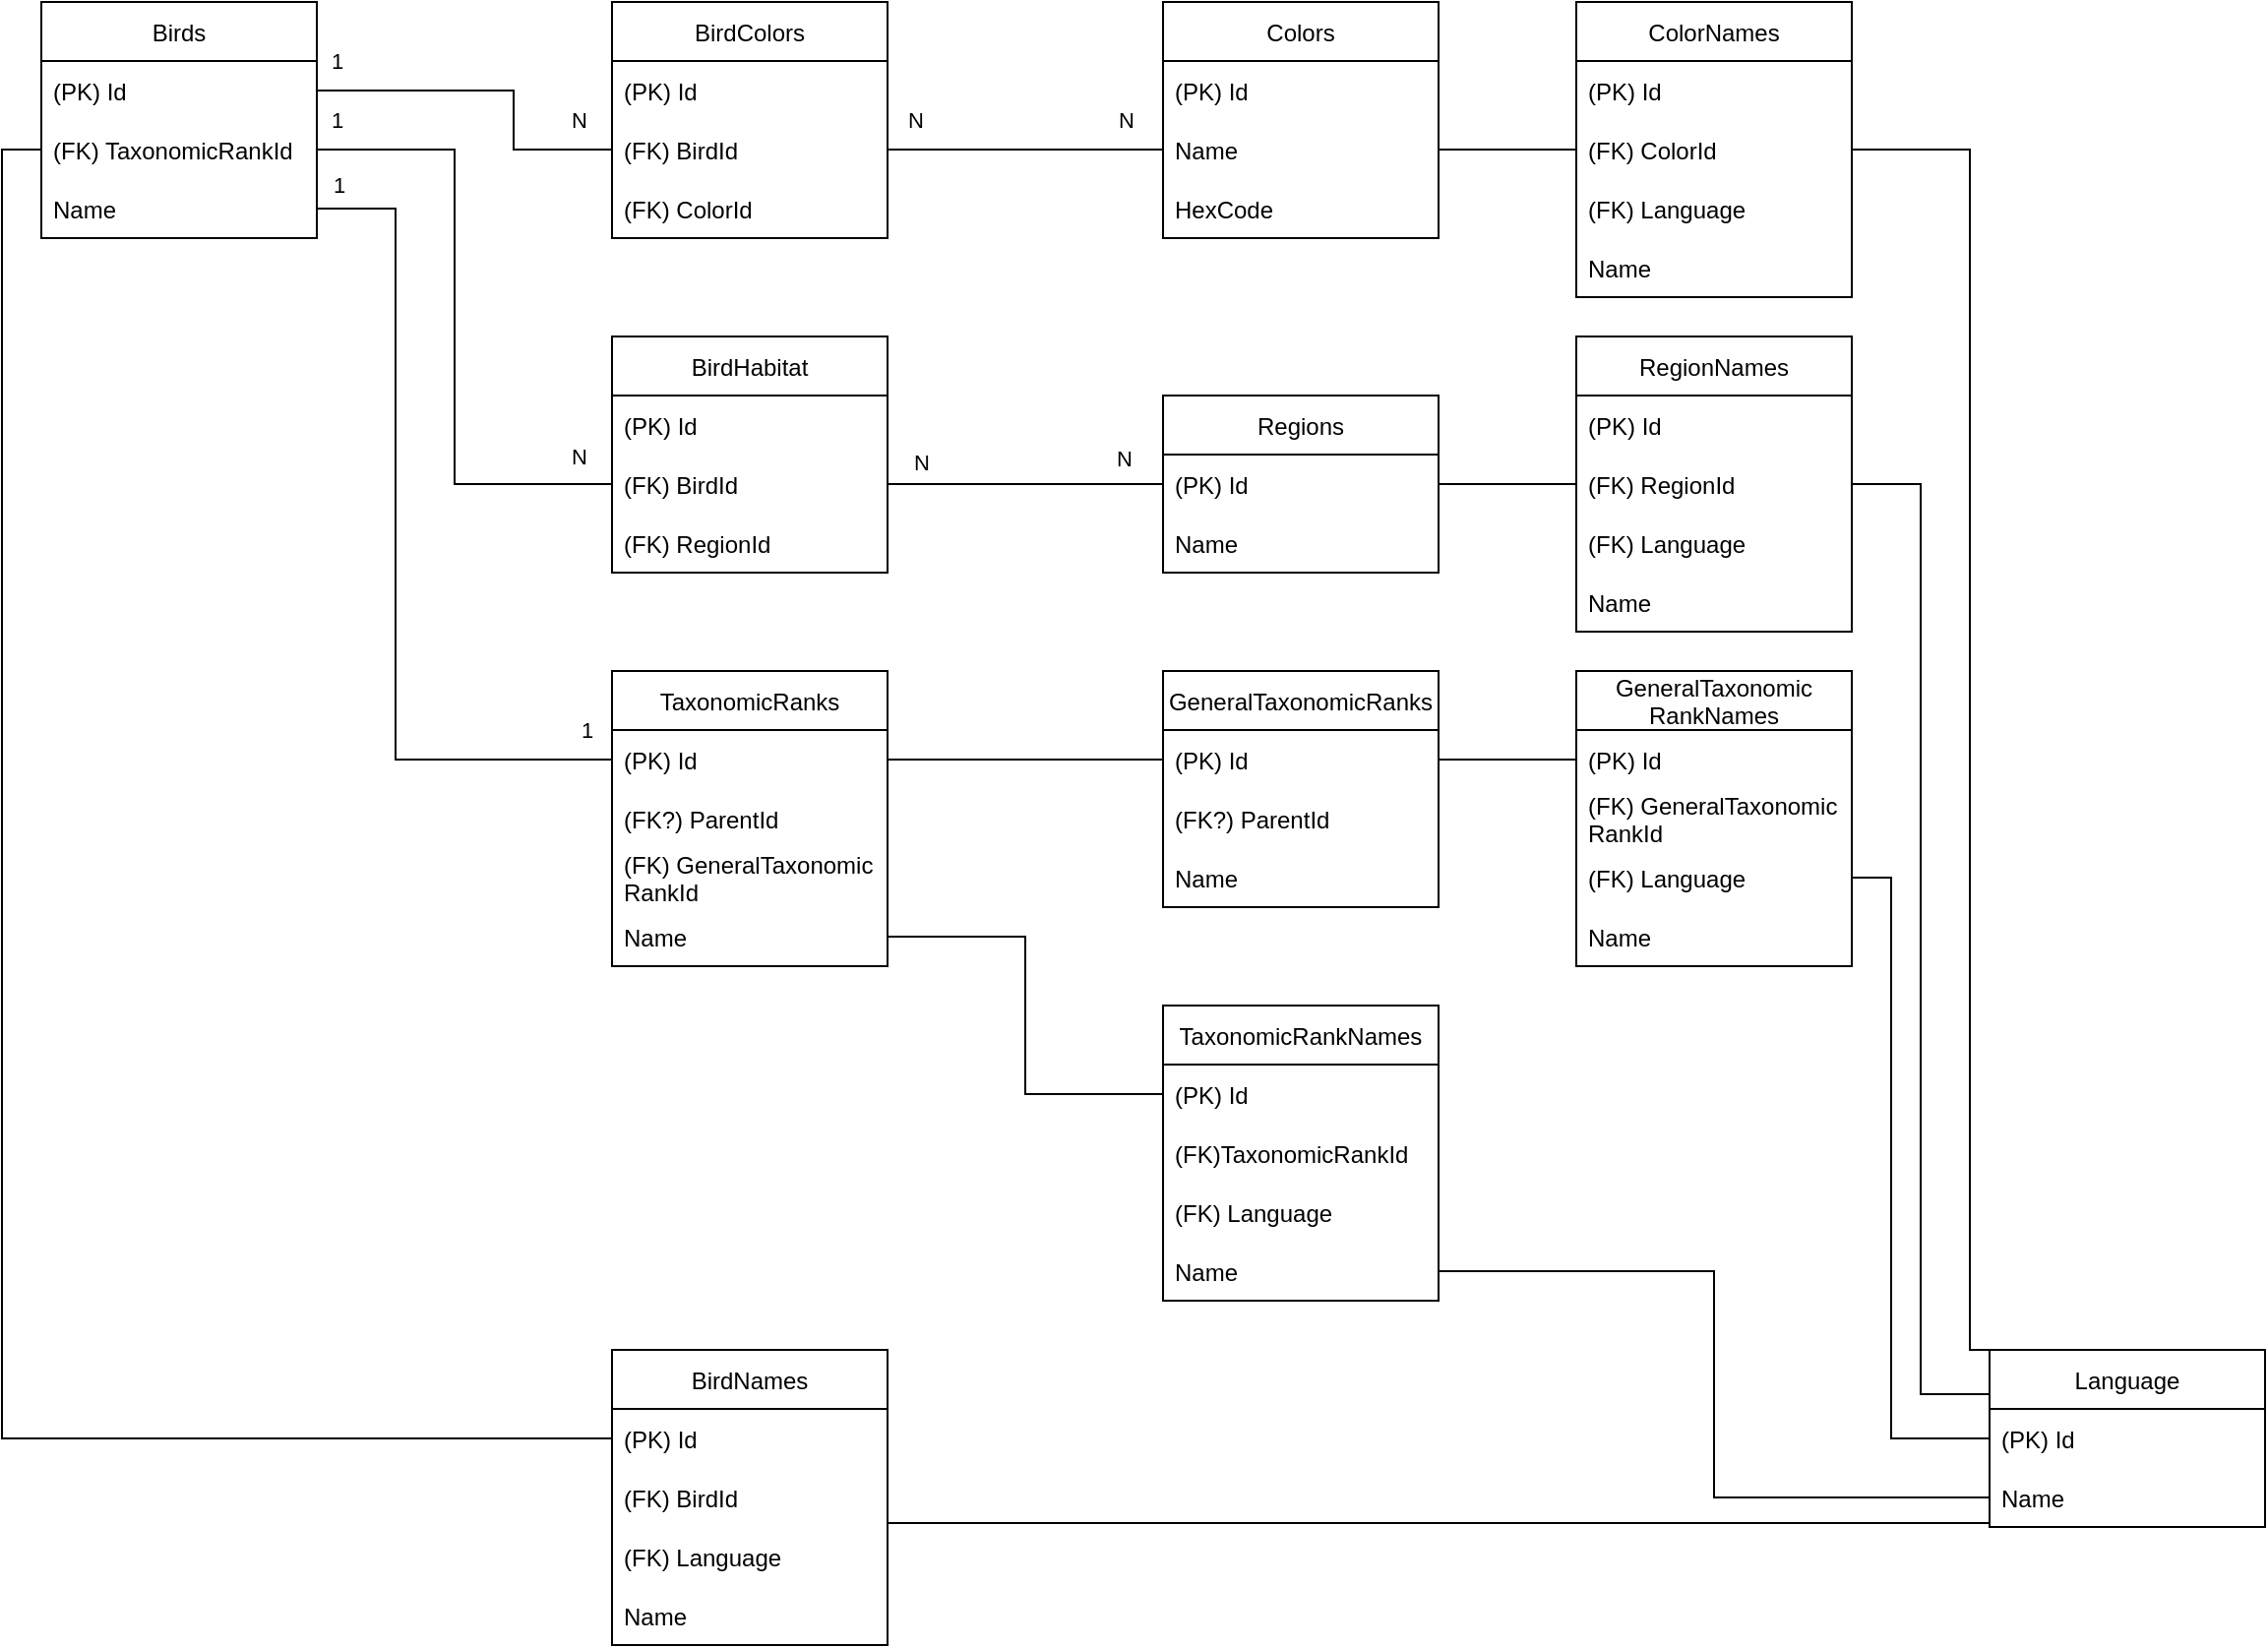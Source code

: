 <mxfile version="15.1.3" type="device"><diagram id="BPZAgF62vu9Hhg20eCcq" name="Страница 1"><mxGraphModel dx="1422" dy="942" grid="1" gridSize="10" guides="1" tooltips="1" connect="1" arrows="1" fold="1" page="1" pageScale="1" pageWidth="827" pageHeight="1169" math="0" shadow="0"><root><mxCell id="0"/><mxCell id="1" parent="0"/><mxCell id="aXmIEzKNnX8yaxCKl4Lo-1" value="Colors" style="swimlane;fontStyle=0;childLayout=stackLayout;horizontal=1;startSize=30;horizontalStack=0;resizeParent=1;resizeParentMax=0;resizeLast=0;collapsible=1;marginBottom=0;" parent="1" vertex="1"><mxGeometry x="660" y="120" width="140" height="120" as="geometry"/></mxCell><mxCell id="aXmIEzKNnX8yaxCKl4Lo-2" value="(PK) Id" style="text;strokeColor=none;fillColor=none;align=left;verticalAlign=middle;spacingLeft=4;spacingRight=4;overflow=hidden;points=[[0,0.5],[1,0.5]];portConstraint=eastwest;rotatable=0;" parent="aXmIEzKNnX8yaxCKl4Lo-1" vertex="1"><mxGeometry y="30" width="140" height="30" as="geometry"/></mxCell><mxCell id="aXmIEzKNnX8yaxCKl4Lo-3" value="Name" style="text;strokeColor=none;fillColor=none;align=left;verticalAlign=middle;spacingLeft=4;spacingRight=4;overflow=hidden;points=[[0,0.5],[1,0.5]];portConstraint=eastwest;rotatable=0;" parent="aXmIEzKNnX8yaxCKl4Lo-1" vertex="1"><mxGeometry y="60" width="140" height="30" as="geometry"/></mxCell><mxCell id="aXmIEzKNnX8yaxCKl4Lo-4" value="HexCode" style="text;strokeColor=none;fillColor=none;align=left;verticalAlign=middle;spacingLeft=4;spacingRight=4;overflow=hidden;points=[[0,0.5],[1,0.5]];portConstraint=eastwest;rotatable=0;" parent="aXmIEzKNnX8yaxCKl4Lo-1" vertex="1"><mxGeometry y="90" width="140" height="30" as="geometry"/></mxCell><mxCell id="aXmIEzKNnX8yaxCKl4Lo-5" value="Regions" style="swimlane;fontStyle=0;childLayout=stackLayout;horizontal=1;startSize=30;horizontalStack=0;resizeParent=1;resizeParentMax=0;resizeLast=0;collapsible=1;marginBottom=0;" parent="1" vertex="1"><mxGeometry x="660" y="320" width="140" height="90" as="geometry"/></mxCell><mxCell id="aXmIEzKNnX8yaxCKl4Lo-6" value="(PK) Id" style="text;strokeColor=none;fillColor=none;align=left;verticalAlign=middle;spacingLeft=4;spacingRight=4;overflow=hidden;points=[[0,0.5],[1,0.5]];portConstraint=eastwest;rotatable=0;" parent="aXmIEzKNnX8yaxCKl4Lo-5" vertex="1"><mxGeometry y="30" width="140" height="30" as="geometry"/></mxCell><mxCell id="aXmIEzKNnX8yaxCKl4Lo-7" value="Name" style="text;strokeColor=none;fillColor=none;align=left;verticalAlign=middle;spacingLeft=4;spacingRight=4;overflow=hidden;points=[[0,0.5],[1,0.5]];portConstraint=eastwest;rotatable=0;" parent="aXmIEzKNnX8yaxCKl4Lo-5" vertex="1"><mxGeometry y="60" width="140" height="30" as="geometry"/></mxCell><mxCell id="aXmIEzKNnX8yaxCKl4Lo-9" value="TaxonomicRanks" style="swimlane;fontStyle=0;childLayout=stackLayout;horizontal=1;startSize=30;horizontalStack=0;resizeParent=1;resizeParentMax=0;resizeLast=0;collapsible=1;marginBottom=0;" parent="1" vertex="1"><mxGeometry x="380" y="460" width="140" height="150" as="geometry"/></mxCell><mxCell id="aXmIEzKNnX8yaxCKl4Lo-10" value="(PK) Id" style="text;strokeColor=none;fillColor=none;align=left;verticalAlign=middle;spacingLeft=4;spacingRight=4;overflow=hidden;points=[[0,0.5],[1,0.5]];portConstraint=eastwest;rotatable=0;" parent="aXmIEzKNnX8yaxCKl4Lo-9" vertex="1"><mxGeometry y="30" width="140" height="30" as="geometry"/></mxCell><mxCell id="aXmIEzKNnX8yaxCKl4Lo-11" value="(FK?) ParentId" style="text;strokeColor=none;fillColor=none;align=left;verticalAlign=middle;spacingLeft=4;spacingRight=4;overflow=hidden;points=[[0,0.5],[1,0.5]];portConstraint=eastwest;rotatable=0;" parent="aXmIEzKNnX8yaxCKl4Lo-9" vertex="1"><mxGeometry y="60" width="140" height="30" as="geometry"/></mxCell><mxCell id="twMewAs6sJOxeVcEA21K-14" value="(FK) GeneralTaxonomic&#10;RankId" style="text;strokeColor=none;fillColor=none;align=left;verticalAlign=middle;spacingLeft=4;spacingRight=4;overflow=hidden;points=[[0,0.5],[1,0.5]];portConstraint=eastwest;rotatable=0;" parent="aXmIEzKNnX8yaxCKl4Lo-9" vertex="1"><mxGeometry y="90" width="140" height="30" as="geometry"/></mxCell><mxCell id="aXmIEzKNnX8yaxCKl4Lo-12" value="Name" style="text;strokeColor=none;fillColor=none;align=left;verticalAlign=middle;spacingLeft=4;spacingRight=4;overflow=hidden;points=[[0,0.5],[1,0.5]];portConstraint=eastwest;rotatable=0;" parent="aXmIEzKNnX8yaxCKl4Lo-9" vertex="1"><mxGeometry y="120" width="140" height="30" as="geometry"/></mxCell><mxCell id="aXmIEzKNnX8yaxCKl4Lo-13" value="Birds" style="swimlane;fontStyle=0;childLayout=stackLayout;horizontal=1;startSize=30;horizontalStack=0;resizeParent=1;resizeParentMax=0;resizeLast=0;collapsible=1;marginBottom=0;" parent="1" vertex="1"><mxGeometry x="90" y="120" width="140" height="120" as="geometry"/></mxCell><mxCell id="aXmIEzKNnX8yaxCKl4Lo-14" value="(PK) Id    " style="text;strokeColor=none;fillColor=none;align=left;verticalAlign=middle;spacingLeft=4;spacingRight=4;overflow=hidden;points=[[0,0.5],[1,0.5]];portConstraint=eastwest;rotatable=0;" parent="aXmIEzKNnX8yaxCKl4Lo-13" vertex="1"><mxGeometry y="30" width="140" height="30" as="geometry"/></mxCell><mxCell id="aXmIEzKNnX8yaxCKl4Lo-16" value="(FK) TaxonomicRankId" style="text;strokeColor=none;fillColor=none;align=left;verticalAlign=middle;spacingLeft=4;spacingRight=4;overflow=hidden;points=[[0,0.5],[1,0.5]];portConstraint=eastwest;rotatable=0;" parent="aXmIEzKNnX8yaxCKl4Lo-13" vertex="1"><mxGeometry y="60" width="140" height="30" as="geometry"/></mxCell><mxCell id="aXmIEzKNnX8yaxCKl4Lo-54" value="Name" style="text;strokeColor=none;fillColor=none;align=left;verticalAlign=middle;spacingLeft=4;spacingRight=4;overflow=hidden;points=[[0,0.5],[1,0.5]];portConstraint=eastwest;rotatable=0;" parent="aXmIEzKNnX8yaxCKl4Lo-13" vertex="1"><mxGeometry y="90" width="140" height="30" as="geometry"/></mxCell><mxCell id="aXmIEzKNnX8yaxCKl4Lo-17" value="BirdColors" style="swimlane;fontStyle=0;childLayout=stackLayout;horizontal=1;startSize=30;horizontalStack=0;resizeParent=1;resizeParentMax=0;resizeLast=0;collapsible=1;marginBottom=0;" parent="1" vertex="1"><mxGeometry x="380" y="120" width="140" height="120" as="geometry"/></mxCell><mxCell id="aXmIEzKNnX8yaxCKl4Lo-18" value="(PK) Id" style="text;strokeColor=none;fillColor=none;align=left;verticalAlign=middle;spacingLeft=4;spacingRight=4;overflow=hidden;points=[[0,0.5],[1,0.5]];portConstraint=eastwest;rotatable=0;" parent="aXmIEzKNnX8yaxCKl4Lo-17" vertex="1"><mxGeometry y="30" width="140" height="30" as="geometry"/></mxCell><mxCell id="aXmIEzKNnX8yaxCKl4Lo-19" value="(FK) BirdId" style="text;strokeColor=none;fillColor=none;align=left;verticalAlign=middle;spacingLeft=4;spacingRight=4;overflow=hidden;points=[[0,0.5],[1,0.5]];portConstraint=eastwest;rotatable=0;" parent="aXmIEzKNnX8yaxCKl4Lo-17" vertex="1"><mxGeometry y="60" width="140" height="30" as="geometry"/></mxCell><mxCell id="aXmIEzKNnX8yaxCKl4Lo-20" value="(FK) ColorId" style="text;strokeColor=none;fillColor=none;align=left;verticalAlign=middle;spacingLeft=4;spacingRight=4;overflow=hidden;points=[[0,0.5],[1,0.5]];portConstraint=eastwest;rotatable=0;" parent="aXmIEzKNnX8yaxCKl4Lo-17" vertex="1"><mxGeometry y="90" width="140" height="30" as="geometry"/></mxCell><mxCell id="aXmIEzKNnX8yaxCKl4Lo-21" style="edgeStyle=orthogonalEdgeStyle;rounded=0;orthogonalLoop=1;jettySize=auto;html=1;exitX=0;exitY=0.5;exitDx=0;exitDy=0;entryX=1;entryY=0.5;entryDx=0;entryDy=0;endArrow=none;endFill=0;" parent="1" source="aXmIEzKNnX8yaxCKl4Lo-19" target="aXmIEzKNnX8yaxCKl4Lo-14" edge="1"><mxGeometry relative="1" as="geometry"><Array as="points"><mxPoint x="330" y="195"/><mxPoint x="330" y="165"/></Array></mxGeometry></mxCell><mxCell id="aXmIEzKNnX8yaxCKl4Lo-22" value="1" style="edgeLabel;html=1;align=center;verticalAlign=middle;resizable=0;points=[];" parent="aXmIEzKNnX8yaxCKl4Lo-21" vertex="1" connectable="0"><mxGeometry x="0.808" y="2" relative="1" as="geometry"><mxPoint x="-8" y="-17" as="offset"/></mxGeometry></mxCell><mxCell id="aXmIEzKNnX8yaxCKl4Lo-23" value="N" style="edgeLabel;html=1;align=center;verticalAlign=middle;resizable=0;points=[];" parent="aXmIEzKNnX8yaxCKl4Lo-21" vertex="1" connectable="0"><mxGeometry x="-0.312" y="-1" relative="1" as="geometry"><mxPoint x="32" y="-3" as="offset"/></mxGeometry></mxCell><mxCell id="aXmIEzKNnX8yaxCKl4Lo-24" style="edgeStyle=orthogonalEdgeStyle;rounded=0;orthogonalLoop=1;jettySize=auto;html=1;exitX=1;exitY=0.5;exitDx=0;exitDy=0;entryX=0;entryY=0.5;entryDx=0;entryDy=0;endArrow=none;endFill=0;" parent="1" source="aXmIEzKNnX8yaxCKl4Lo-19" target="aXmIEzKNnX8yaxCKl4Lo-3" edge="1"><mxGeometry relative="1" as="geometry"/></mxCell><mxCell id="aXmIEzKNnX8yaxCKl4Lo-25" value="N" style="edgeLabel;html=1;align=center;verticalAlign=middle;resizable=0;points=[];" parent="aXmIEzKNnX8yaxCKl4Lo-24" vertex="1" connectable="0"><mxGeometry x="-0.809" y="3" relative="1" as="geometry"><mxPoint y="-12" as="offset"/></mxGeometry></mxCell><mxCell id="aXmIEzKNnX8yaxCKl4Lo-26" value="N" style="edgeLabel;html=1;align=center;verticalAlign=middle;resizable=0;points=[];" parent="aXmIEzKNnX8yaxCKl4Lo-24" vertex="1" connectable="0"><mxGeometry x="0.634" y="-1" relative="1" as="geometry"><mxPoint x="6" y="-16" as="offset"/></mxGeometry></mxCell><mxCell id="aXmIEzKNnX8yaxCKl4Lo-27" style="edgeStyle=orthogonalEdgeStyle;rounded=0;orthogonalLoop=1;jettySize=auto;html=1;exitX=1;exitY=0.5;exitDx=0;exitDy=0;endArrow=none;endFill=0;entryX=0;entryY=0.5;entryDx=0;entryDy=0;" parent="1" target="aXmIEzKNnX8yaxCKl4Lo-35" edge="1"><mxGeometry relative="1" as="geometry"><mxPoint x="230" y="195" as="sourcePoint"/><mxPoint x="400" y="360" as="targetPoint"/><Array as="points"><mxPoint x="300" y="195"/><mxPoint x="300" y="365"/></Array></mxGeometry></mxCell><mxCell id="aXmIEzKNnX8yaxCKl4Lo-28" value="1" style="edgeLabel;html=1;align=center;verticalAlign=middle;resizable=0;points=[];" parent="aXmIEzKNnX8yaxCKl4Lo-27" vertex="1" connectable="0"><mxGeometry x="-0.96" y="2" relative="1" as="geometry"><mxPoint x="3" y="-13" as="offset"/></mxGeometry></mxCell><mxCell id="aXmIEzKNnX8yaxCKl4Lo-29" value="N" style="edgeLabel;html=1;align=center;verticalAlign=middle;resizable=0;points=[];" parent="aXmIEzKNnX8yaxCKl4Lo-27" vertex="1" connectable="0"><mxGeometry x="0.851" y="1" relative="1" as="geometry"><mxPoint x="7" y="-13" as="offset"/></mxGeometry></mxCell><mxCell id="aXmIEzKNnX8yaxCKl4Lo-30" style="edgeStyle=orthogonalEdgeStyle;rounded=0;orthogonalLoop=1;jettySize=auto;html=1;exitX=1;exitY=0.5;exitDx=0;exitDy=0;entryX=0;entryY=0.5;entryDx=0;entryDy=0;endArrow=none;endFill=0;" parent="1" source="aXmIEzKNnX8yaxCKl4Lo-54" target="aXmIEzKNnX8yaxCKl4Lo-10" edge="1"><mxGeometry relative="1" as="geometry"><Array as="points"><mxPoint x="270" y="225"/><mxPoint x="270" y="505"/></Array></mxGeometry></mxCell><mxCell id="aXmIEzKNnX8yaxCKl4Lo-31" value="1" style="edgeLabel;html=1;align=center;verticalAlign=middle;resizable=0;points=[];" parent="aXmIEzKNnX8yaxCKl4Lo-30" vertex="1" connectable="0"><mxGeometry x="-0.869" y="2" relative="1" as="geometry"><mxPoint x="-17" y="-10" as="offset"/></mxGeometry></mxCell><mxCell id="aXmIEzKNnX8yaxCKl4Lo-32" value="1" style="edgeLabel;html=1;align=center;verticalAlign=middle;resizable=0;points=[];" parent="aXmIEzKNnX8yaxCKl4Lo-30" vertex="1" connectable="0"><mxGeometry x="0.939" relative="1" as="geometry"><mxPoint y="-15" as="offset"/></mxGeometry></mxCell><mxCell id="aXmIEzKNnX8yaxCKl4Lo-33" value="BirdHabitat" style="swimlane;fontStyle=0;childLayout=stackLayout;horizontal=1;startSize=30;horizontalStack=0;resizeParent=1;resizeParentMax=0;resizeLast=0;collapsible=1;marginBottom=0;" parent="1" vertex="1"><mxGeometry x="380" y="290" width="140" height="120" as="geometry"/></mxCell><mxCell id="aXmIEzKNnX8yaxCKl4Lo-34" value="(PK) Id" style="text;strokeColor=none;fillColor=none;align=left;verticalAlign=middle;spacingLeft=4;spacingRight=4;overflow=hidden;points=[[0,0.5],[1,0.5]];portConstraint=eastwest;rotatable=0;" parent="aXmIEzKNnX8yaxCKl4Lo-33" vertex="1"><mxGeometry y="30" width="140" height="30" as="geometry"/></mxCell><mxCell id="aXmIEzKNnX8yaxCKl4Lo-35" value="(FK) BirdId" style="text;strokeColor=none;fillColor=none;align=left;verticalAlign=middle;spacingLeft=4;spacingRight=4;overflow=hidden;points=[[0,0.5],[1,0.5]];portConstraint=eastwest;rotatable=0;" parent="aXmIEzKNnX8yaxCKl4Lo-33" vertex="1"><mxGeometry y="60" width="140" height="30" as="geometry"/></mxCell><mxCell id="aXmIEzKNnX8yaxCKl4Lo-36" value="(FK) RegionId" style="text;strokeColor=none;fillColor=none;align=left;verticalAlign=middle;spacingLeft=4;spacingRight=4;overflow=hidden;points=[[0,0.5],[1,0.5]];portConstraint=eastwest;rotatable=0;" parent="aXmIEzKNnX8yaxCKl4Lo-33" vertex="1"><mxGeometry y="90" width="140" height="30" as="geometry"/></mxCell><mxCell id="aXmIEzKNnX8yaxCKl4Lo-37" style="edgeStyle=orthogonalEdgeStyle;rounded=0;orthogonalLoop=1;jettySize=auto;html=1;exitX=1;exitY=0.5;exitDx=0;exitDy=0;entryX=0;entryY=0.5;entryDx=0;entryDy=0;endArrow=none;endFill=0;" parent="1" source="aXmIEzKNnX8yaxCKl4Lo-35" target="aXmIEzKNnX8yaxCKl4Lo-6" edge="1"><mxGeometry relative="1" as="geometry"/></mxCell><mxCell id="aXmIEzKNnX8yaxCKl4Lo-38" value="N" style="edgeLabel;html=1;align=center;verticalAlign=middle;resizable=0;points=[];" parent="aXmIEzKNnX8yaxCKl4Lo-37" vertex="1" connectable="0"><mxGeometry x="-0.68" y="-3" relative="1" as="geometry"><mxPoint x="-6" y="-14" as="offset"/></mxGeometry></mxCell><mxCell id="aXmIEzKNnX8yaxCKl4Lo-39" value="N" style="edgeLabel;html=1;align=center;verticalAlign=middle;resizable=0;points=[];" parent="aXmIEzKNnX8yaxCKl4Lo-37" vertex="1" connectable="0"><mxGeometry x="0.72" y="2" relative="1" as="geometry"><mxPoint x="-1" y="-11" as="offset"/></mxGeometry></mxCell><mxCell id="aXmIEzKNnX8yaxCKl4Lo-40" value="Language" style="swimlane;fontStyle=0;childLayout=stackLayout;horizontal=1;startSize=30;horizontalStack=0;resizeParent=1;resizeParentMax=0;resizeLast=0;collapsible=1;marginBottom=0;" parent="1" vertex="1"><mxGeometry x="1080" y="805" width="140" height="90" as="geometry"/></mxCell><mxCell id="aXmIEzKNnX8yaxCKl4Lo-41" value="(PK) Id" style="text;strokeColor=none;fillColor=none;align=left;verticalAlign=middle;spacingLeft=4;spacingRight=4;overflow=hidden;points=[[0,0.5],[1,0.5]];portConstraint=eastwest;rotatable=0;" parent="aXmIEzKNnX8yaxCKl4Lo-40" vertex="1"><mxGeometry y="30" width="140" height="30" as="geometry"/></mxCell><mxCell id="aXmIEzKNnX8yaxCKl4Lo-42" value="Name" style="text;strokeColor=none;fillColor=none;align=left;verticalAlign=middle;spacingLeft=4;spacingRight=4;overflow=hidden;points=[[0,0.5],[1,0.5]];portConstraint=eastwest;rotatable=0;" parent="aXmIEzKNnX8yaxCKl4Lo-40" vertex="1"><mxGeometry y="60" width="140" height="30" as="geometry"/></mxCell><mxCell id="aXmIEzKNnX8yaxCKl4Lo-47" value="BirdNames" style="swimlane;fontStyle=0;childLayout=stackLayout;horizontal=1;startSize=30;horizontalStack=0;resizeParent=1;resizeParentMax=0;resizeLast=0;collapsible=1;marginBottom=0;" parent="1" vertex="1"><mxGeometry x="380" y="805" width="140" height="150" as="geometry"/></mxCell><mxCell id="aXmIEzKNnX8yaxCKl4Lo-48" value="(PK) Id" style="text;strokeColor=none;fillColor=none;align=left;verticalAlign=middle;spacingLeft=4;spacingRight=4;overflow=hidden;points=[[0,0.5],[1,0.5]];portConstraint=eastwest;rotatable=0;" parent="aXmIEzKNnX8yaxCKl4Lo-47" vertex="1"><mxGeometry y="30" width="140" height="30" as="geometry"/></mxCell><mxCell id="aXmIEzKNnX8yaxCKl4Lo-49" value="(FK) BirdId" style="text;strokeColor=none;fillColor=none;align=left;verticalAlign=middle;spacingLeft=4;spacingRight=4;overflow=hidden;points=[[0,0.5],[1,0.5]];portConstraint=eastwest;rotatable=0;" parent="aXmIEzKNnX8yaxCKl4Lo-47" vertex="1"><mxGeometry y="60" width="140" height="30" as="geometry"/></mxCell><mxCell id="aXmIEzKNnX8yaxCKl4Lo-50" value="(FK) Language" style="text;strokeColor=none;fillColor=none;align=left;verticalAlign=middle;spacingLeft=4;spacingRight=4;overflow=hidden;points=[[0,0.5],[1,0.5]];portConstraint=eastwest;rotatable=0;" parent="aXmIEzKNnX8yaxCKl4Lo-47" vertex="1"><mxGeometry y="90" width="140" height="30" as="geometry"/></mxCell><mxCell id="aXmIEzKNnX8yaxCKl4Lo-51" value="Name" style="text;strokeColor=none;fillColor=none;align=left;verticalAlign=middle;spacingLeft=4;spacingRight=4;overflow=hidden;points=[[0,0.5],[1,0.5]];portConstraint=eastwest;rotatable=0;" parent="aXmIEzKNnX8yaxCKl4Lo-47" vertex="1"><mxGeometry y="120" width="140" height="30" as="geometry"/></mxCell><mxCell id="aXmIEzKNnX8yaxCKl4Lo-52" style="edgeStyle=orthogonalEdgeStyle;rounded=0;orthogonalLoop=1;jettySize=auto;html=1;exitX=0;exitY=0.5;exitDx=0;exitDy=0;entryX=0;entryY=0.5;entryDx=0;entryDy=0;endArrow=none;endFill=0;" parent="1" source="aXmIEzKNnX8yaxCKl4Lo-48" target="aXmIEzKNnX8yaxCKl4Lo-16" edge="1"><mxGeometry relative="1" as="geometry"/></mxCell><mxCell id="aXmIEzKNnX8yaxCKl4Lo-53" style="edgeStyle=orthogonalEdgeStyle;rounded=0;orthogonalLoop=1;jettySize=auto;html=1;entryX=1;entryY=0.5;entryDx=0;entryDy=0;endArrow=none;endFill=0;exitX=0;exitY=0.5;exitDx=0;exitDy=0;" parent="1" source="aXmIEzKNnX8yaxCKl4Lo-42" target="aXmIEzKNnX8yaxCKl4Lo-49" edge="1"><mxGeometry relative="1" as="geometry"><mxPoint x="1000" y="960" as="sourcePoint"/><Array as="points"><mxPoint x="1080" y="893"/><mxPoint x="520" y="893"/></Array></mxGeometry></mxCell><mxCell id="twMewAs6sJOxeVcEA21K-1" value="GeneralTaxonomicRanks" style="swimlane;fontStyle=0;childLayout=stackLayout;horizontal=1;startSize=30;horizontalStack=0;resizeParent=1;resizeParentMax=0;resizeLast=0;collapsible=1;marginBottom=0;" parent="1" vertex="1"><mxGeometry x="660" y="460" width="140" height="120" as="geometry"/></mxCell><mxCell id="twMewAs6sJOxeVcEA21K-2" value="(PK) Id" style="text;strokeColor=none;fillColor=none;align=left;verticalAlign=middle;spacingLeft=4;spacingRight=4;overflow=hidden;points=[[0,0.5],[1,0.5]];portConstraint=eastwest;rotatable=0;" parent="twMewAs6sJOxeVcEA21K-1" vertex="1"><mxGeometry y="30" width="140" height="30" as="geometry"/></mxCell><mxCell id="twMewAs6sJOxeVcEA21K-3" value="(FK?) ParentId" style="text;strokeColor=none;fillColor=none;align=left;verticalAlign=middle;spacingLeft=4;spacingRight=4;overflow=hidden;points=[[0,0.5],[1,0.5]];portConstraint=eastwest;rotatable=0;" parent="twMewAs6sJOxeVcEA21K-1" vertex="1"><mxGeometry y="60" width="140" height="30" as="geometry"/></mxCell><mxCell id="twMewAs6sJOxeVcEA21K-4" value="Name" style="text;strokeColor=none;fillColor=none;align=left;verticalAlign=middle;spacingLeft=4;spacingRight=4;overflow=hidden;points=[[0,0.5],[1,0.5]];portConstraint=eastwest;rotatable=0;" parent="twMewAs6sJOxeVcEA21K-1" vertex="1"><mxGeometry y="90" width="140" height="30" as="geometry"/></mxCell><mxCell id="twMewAs6sJOxeVcEA21K-5" value="TaxonomicRankNames" style="swimlane;fontStyle=0;childLayout=stackLayout;horizontal=1;startSize=30;horizontalStack=0;resizeParent=1;resizeParentMax=0;resizeLast=0;collapsible=1;marginBottom=0;" parent="1" vertex="1"><mxGeometry x="660" y="630" width="140" height="150" as="geometry"/></mxCell><mxCell id="twMewAs6sJOxeVcEA21K-6" value="(PK) Id" style="text;strokeColor=none;fillColor=none;align=left;verticalAlign=middle;spacingLeft=4;spacingRight=4;overflow=hidden;points=[[0,0.5],[1,0.5]];portConstraint=eastwest;rotatable=0;" parent="twMewAs6sJOxeVcEA21K-5" vertex="1"><mxGeometry y="30" width="140" height="30" as="geometry"/></mxCell><mxCell id="twMewAs6sJOxeVcEA21K-7" value="(FK)TaxonomicRankId" style="text;strokeColor=none;fillColor=none;align=left;verticalAlign=middle;spacingLeft=4;spacingRight=4;overflow=hidden;points=[[0,0.5],[1,0.5]];portConstraint=eastwest;rotatable=0;" parent="twMewAs6sJOxeVcEA21K-5" vertex="1"><mxGeometry y="60" width="140" height="30" as="geometry"/></mxCell><mxCell id="twMewAs6sJOxeVcEA21K-9" value="(FK) Language" style="text;strokeColor=none;fillColor=none;align=left;verticalAlign=middle;spacingLeft=4;spacingRight=4;overflow=hidden;points=[[0,0.5],[1,0.5]];portConstraint=eastwest;rotatable=0;" parent="twMewAs6sJOxeVcEA21K-5" vertex="1"><mxGeometry y="90" width="140" height="30" as="geometry"/></mxCell><mxCell id="twMewAs6sJOxeVcEA21K-8" value="Name" style="text;strokeColor=none;fillColor=none;align=left;verticalAlign=middle;spacingLeft=4;spacingRight=4;overflow=hidden;points=[[0,0.5],[1,0.5]];portConstraint=eastwest;rotatable=0;" parent="twMewAs6sJOxeVcEA21K-5" vertex="1"><mxGeometry y="120" width="140" height="30" as="geometry"/></mxCell><mxCell id="twMewAs6sJOxeVcEA21K-10" value="GeneralTaxonomic&#10;RankNames" style="swimlane;fontStyle=0;childLayout=stackLayout;horizontal=1;startSize=30;horizontalStack=0;resizeParent=1;resizeParentMax=0;resizeLast=0;collapsible=1;marginBottom=0;" parent="1" vertex="1"><mxGeometry x="870" y="460" width="140" height="150" as="geometry"/></mxCell><mxCell id="twMewAs6sJOxeVcEA21K-11" value="(PK) Id" style="text;strokeColor=none;fillColor=none;align=left;verticalAlign=middle;spacingLeft=4;spacingRight=4;overflow=hidden;points=[[0,0.5],[1,0.5]];portConstraint=eastwest;rotatable=0;" parent="twMewAs6sJOxeVcEA21K-10" vertex="1"><mxGeometry y="30" width="140" height="30" as="geometry"/></mxCell><mxCell id="twMewAs6sJOxeVcEA21K-12" value="(FK) GeneralTaxonomic&#10;RankId" style="text;strokeColor=none;fillColor=none;align=left;verticalAlign=middle;spacingLeft=4;spacingRight=4;overflow=hidden;points=[[0,0.5],[1,0.5]];portConstraint=eastwest;rotatable=0;" parent="twMewAs6sJOxeVcEA21K-10" vertex="1"><mxGeometry y="60" width="140" height="30" as="geometry"/></mxCell><mxCell id="twMewAs6sJOxeVcEA21K-15" value="(FK) Language" style="text;strokeColor=none;fillColor=none;align=left;verticalAlign=middle;spacingLeft=4;spacingRight=4;overflow=hidden;points=[[0,0.5],[1,0.5]];portConstraint=eastwest;rotatable=0;" parent="twMewAs6sJOxeVcEA21K-10" vertex="1"><mxGeometry y="90" width="140" height="30" as="geometry"/></mxCell><mxCell id="twMewAs6sJOxeVcEA21K-13" value="Name" style="text;strokeColor=none;fillColor=none;align=left;verticalAlign=middle;spacingLeft=4;spacingRight=4;overflow=hidden;points=[[0,0.5],[1,0.5]];portConstraint=eastwest;rotatable=0;" parent="twMewAs6sJOxeVcEA21K-10" vertex="1"><mxGeometry y="120" width="140" height="30" as="geometry"/></mxCell><mxCell id="twMewAs6sJOxeVcEA21K-16" style="edgeStyle=orthogonalEdgeStyle;rounded=0;orthogonalLoop=1;jettySize=auto;html=1;exitX=1;exitY=0.5;exitDx=0;exitDy=0;entryX=0;entryY=0.5;entryDx=0;entryDy=0;endArrow=none;endFill=0;" parent="1" source="twMewAs6sJOxeVcEA21K-15" target="aXmIEzKNnX8yaxCKl4Lo-41" edge="1"><mxGeometry relative="1" as="geometry"><Array as="points"><mxPoint x="1030" y="565"/><mxPoint x="1030" y="850"/></Array></mxGeometry></mxCell><mxCell id="twMewAs6sJOxeVcEA21K-17" style="edgeStyle=orthogonalEdgeStyle;rounded=0;orthogonalLoop=1;jettySize=auto;html=1;exitX=1;exitY=0.5;exitDx=0;exitDy=0;entryX=0;entryY=0.5;entryDx=0;entryDy=0;endArrow=none;endFill=0;" parent="1" source="twMewAs6sJOxeVcEA21K-8" target="aXmIEzKNnX8yaxCKl4Lo-42" edge="1"><mxGeometry relative="1" as="geometry"/></mxCell><mxCell id="twMewAs6sJOxeVcEA21K-18" style="edgeStyle=orthogonalEdgeStyle;rounded=0;orthogonalLoop=1;jettySize=auto;html=1;exitX=0;exitY=0.5;exitDx=0;exitDy=0;entryX=1;entryY=0.5;entryDx=0;entryDy=0;endArrow=none;endFill=0;" parent="1" source="twMewAs6sJOxeVcEA21K-6" target="aXmIEzKNnX8yaxCKl4Lo-12" edge="1"><mxGeometry relative="1" as="geometry"/></mxCell><mxCell id="twMewAs6sJOxeVcEA21K-19" style="edgeStyle=orthogonalEdgeStyle;rounded=0;orthogonalLoop=1;jettySize=auto;html=1;exitX=0;exitY=0.5;exitDx=0;exitDy=0;entryX=1;entryY=0.5;entryDx=0;entryDy=0;endArrow=none;endFill=0;" parent="1" source="twMewAs6sJOxeVcEA21K-2" target="aXmIEzKNnX8yaxCKl4Lo-10" edge="1"><mxGeometry relative="1" as="geometry"/></mxCell><mxCell id="twMewAs6sJOxeVcEA21K-20" style="edgeStyle=orthogonalEdgeStyle;rounded=0;orthogonalLoop=1;jettySize=auto;html=1;exitX=0;exitY=0.5;exitDx=0;exitDy=0;entryX=1;entryY=0.5;entryDx=0;entryDy=0;endArrow=none;endFill=0;" parent="1" source="twMewAs6sJOxeVcEA21K-11" target="twMewAs6sJOxeVcEA21K-2" edge="1"><mxGeometry relative="1" as="geometry"/></mxCell><mxCell id="UrNl4ul___7LB7oCKcJ_-1" value="ColorNames" style="swimlane;fontStyle=0;childLayout=stackLayout;horizontal=1;startSize=30;horizontalStack=0;resizeParent=1;resizeParentMax=0;resizeLast=0;collapsible=1;marginBottom=0;" vertex="1" parent="1"><mxGeometry x="870" y="120" width="140" height="150" as="geometry"/></mxCell><mxCell id="UrNl4ul___7LB7oCKcJ_-2" value="(PK) Id" style="text;strokeColor=none;fillColor=none;align=left;verticalAlign=middle;spacingLeft=4;spacingRight=4;overflow=hidden;points=[[0,0.5],[1,0.5]];portConstraint=eastwest;rotatable=0;" vertex="1" parent="UrNl4ul___7LB7oCKcJ_-1"><mxGeometry y="30" width="140" height="30" as="geometry"/></mxCell><mxCell id="UrNl4ul___7LB7oCKcJ_-3" value="(FK) ColorId" style="text;strokeColor=none;fillColor=none;align=left;verticalAlign=middle;spacingLeft=4;spacingRight=4;overflow=hidden;points=[[0,0.5],[1,0.5]];portConstraint=eastwest;rotatable=0;" vertex="1" parent="UrNl4ul___7LB7oCKcJ_-1"><mxGeometry y="60" width="140" height="30" as="geometry"/></mxCell><mxCell id="UrNl4ul___7LB7oCKcJ_-4" value="(FK) Language" style="text;strokeColor=none;fillColor=none;align=left;verticalAlign=middle;spacingLeft=4;spacingRight=4;overflow=hidden;points=[[0,0.5],[1,0.5]];portConstraint=eastwest;rotatable=0;" vertex="1" parent="UrNl4ul___7LB7oCKcJ_-1"><mxGeometry y="90" width="140" height="30" as="geometry"/></mxCell><mxCell id="UrNl4ul___7LB7oCKcJ_-5" value="Name" style="text;strokeColor=none;fillColor=none;align=left;verticalAlign=middle;spacingLeft=4;spacingRight=4;overflow=hidden;points=[[0,0.5],[1,0.5]];portConstraint=eastwest;rotatable=0;" vertex="1" parent="UrNl4ul___7LB7oCKcJ_-1"><mxGeometry y="120" width="140" height="30" as="geometry"/></mxCell><mxCell id="UrNl4ul___7LB7oCKcJ_-6" style="edgeStyle=orthogonalEdgeStyle;rounded=0;orthogonalLoop=1;jettySize=auto;html=1;exitX=1;exitY=0.5;exitDx=0;exitDy=0;entryX=0;entryY=0.5;entryDx=0;entryDy=0;endArrow=none;endFill=0;" edge="1" parent="1" source="aXmIEzKNnX8yaxCKl4Lo-3" target="UrNl4ul___7LB7oCKcJ_-3"><mxGeometry relative="1" as="geometry"><Array as="points"><mxPoint x="820" y="195"/><mxPoint x="820" y="195"/></Array></mxGeometry></mxCell><mxCell id="UrNl4ul___7LB7oCKcJ_-7" style="edgeStyle=orthogonalEdgeStyle;rounded=0;orthogonalLoop=1;jettySize=auto;html=1;exitX=1;exitY=0.5;exitDx=0;exitDy=0;entryX=0;entryY=0;entryDx=0;entryDy=0;endArrow=none;endFill=0;" edge="1" parent="1" source="UrNl4ul___7LB7oCKcJ_-3" target="aXmIEzKNnX8yaxCKl4Lo-40"><mxGeometry relative="1" as="geometry"><Array as="points"><mxPoint x="1070" y="195"/><mxPoint x="1070" y="805"/></Array></mxGeometry></mxCell><mxCell id="UrNl4ul___7LB7oCKcJ_-8" value="RegionNames" style="swimlane;fontStyle=0;childLayout=stackLayout;horizontal=1;startSize=30;horizontalStack=0;resizeParent=1;resizeParentMax=0;resizeLast=0;collapsible=1;marginBottom=0;" vertex="1" parent="1"><mxGeometry x="870" y="290" width="140" height="150" as="geometry"/></mxCell><mxCell id="UrNl4ul___7LB7oCKcJ_-9" value="(PK) Id" style="text;strokeColor=none;fillColor=none;align=left;verticalAlign=middle;spacingLeft=4;spacingRight=4;overflow=hidden;points=[[0,0.5],[1,0.5]];portConstraint=eastwest;rotatable=0;" vertex="1" parent="UrNl4ul___7LB7oCKcJ_-8"><mxGeometry y="30" width="140" height="30" as="geometry"/></mxCell><mxCell id="UrNl4ul___7LB7oCKcJ_-10" value="(FK) RegionId" style="text;strokeColor=none;fillColor=none;align=left;verticalAlign=middle;spacingLeft=4;spacingRight=4;overflow=hidden;points=[[0,0.5],[1,0.5]];portConstraint=eastwest;rotatable=0;" vertex="1" parent="UrNl4ul___7LB7oCKcJ_-8"><mxGeometry y="60" width="140" height="30" as="geometry"/></mxCell><mxCell id="UrNl4ul___7LB7oCKcJ_-11" value="(FK) Language" style="text;strokeColor=none;fillColor=none;align=left;verticalAlign=middle;spacingLeft=4;spacingRight=4;overflow=hidden;points=[[0,0.5],[1,0.5]];portConstraint=eastwest;rotatable=0;" vertex="1" parent="UrNl4ul___7LB7oCKcJ_-8"><mxGeometry y="90" width="140" height="30" as="geometry"/></mxCell><mxCell id="UrNl4ul___7LB7oCKcJ_-12" value="Name" style="text;strokeColor=none;fillColor=none;align=left;verticalAlign=middle;spacingLeft=4;spacingRight=4;overflow=hidden;points=[[0,0.5],[1,0.5]];portConstraint=eastwest;rotatable=0;" vertex="1" parent="UrNl4ul___7LB7oCKcJ_-8"><mxGeometry y="120" width="140" height="30" as="geometry"/></mxCell><mxCell id="UrNl4ul___7LB7oCKcJ_-13" style="edgeStyle=orthogonalEdgeStyle;rounded=0;orthogonalLoop=1;jettySize=auto;html=1;exitX=1;exitY=0.5;exitDx=0;exitDy=0;entryX=0;entryY=0.5;entryDx=0;entryDy=0;endArrow=none;endFill=0;" edge="1" parent="1" source="aXmIEzKNnX8yaxCKl4Lo-6" target="UrNl4ul___7LB7oCKcJ_-10"><mxGeometry relative="1" as="geometry"/></mxCell><mxCell id="UrNl4ul___7LB7oCKcJ_-14" style="edgeStyle=orthogonalEdgeStyle;rounded=0;orthogonalLoop=1;jettySize=auto;html=1;exitX=1;exitY=0.5;exitDx=0;exitDy=0;entryX=0;entryY=0.25;entryDx=0;entryDy=0;endArrow=none;endFill=0;" edge="1" parent="1" source="UrNl4ul___7LB7oCKcJ_-10" target="aXmIEzKNnX8yaxCKl4Lo-40"><mxGeometry relative="1" as="geometry"/></mxCell></root></mxGraphModel></diagram></mxfile>